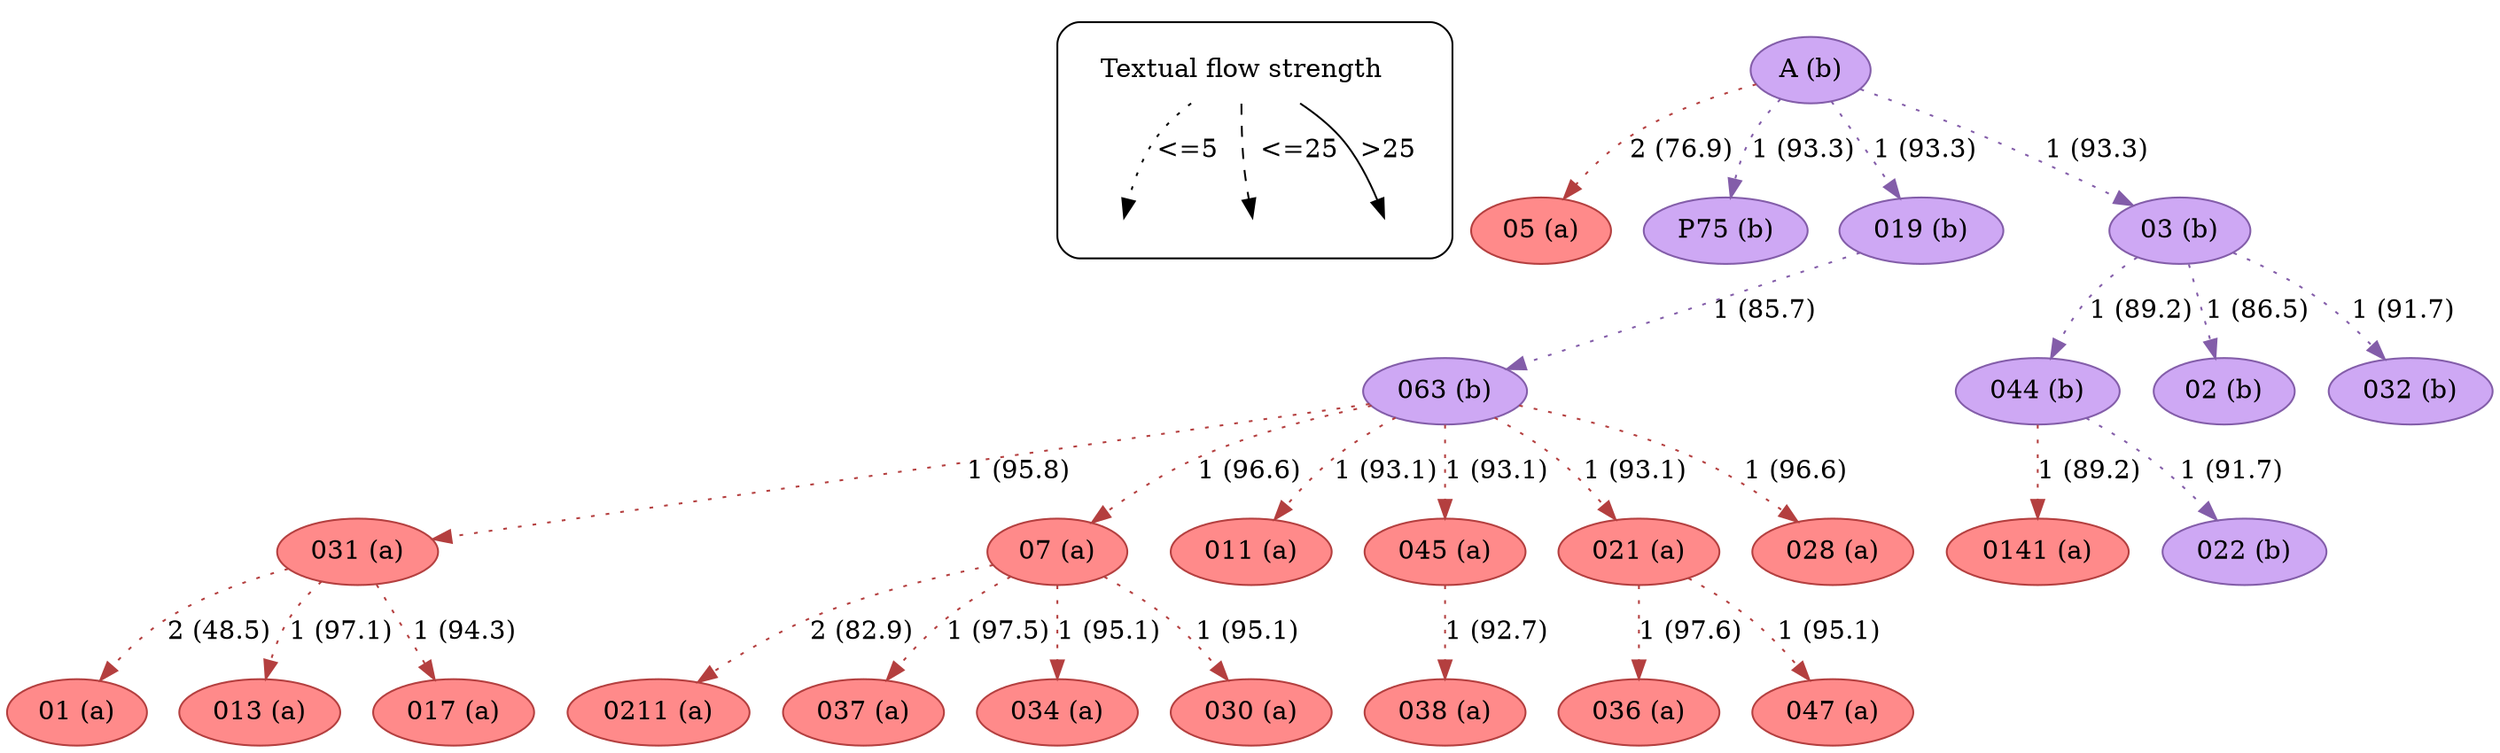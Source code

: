 strict digraph  {
	node [label="\N"];
	subgraph cluster_legend {
		graph [style=rounded];
		leg_s		 [label="Textual flow strength",
			shape=plaintext];
		leg_e1		 [fixedsize=True,
			height=0.2,
			label="",
			style=invis];
		leg_s -> leg_e1		 [label="<=5  ",
			style=dotted];
		leg_e2		 [fixedsize=True,
			height=0.2,
			label="",
			style=invis];
		leg_s -> leg_e2		 [label="  <=25",
			style=dashed];
		leg_e3		 [fixedsize=True,
			height=0.2,
			label="",
			style=invis];
		leg_s -> leg_e3		 [label=">25",
			style=solid];
	}
	031	 [color="#b43f3f",
		fillcolor="#FF8A8A",
		label="031 (a)",
		style=filled];
	01	 [color="#b43f3f",
		fillcolor="#FF8A8A",
		label="01 (a)",
		style=filled];
	031 -> 01	 [color="#b43f3f",
		label="2 (48.5)",
		style=dotted];
	013	 [color="#b43f3f",
		fillcolor="#FF8A8A",
		label="013 (a)",
		style=filled];
	031 -> 013	 [color="#b43f3f",
		label="1 (97.1)",
		style=dotted];
	017	 [color="#b43f3f",
		fillcolor="#FF8A8A",
		label="017 (a)",
		style=filled];
	031 -> 017	 [color="#b43f3f",
		label="1 (94.3)",
		style=dotted];
	063	 [color="#835da9",
		fillcolor="#CEA8F4",
		label="063 (b)",
		style=filled];
	063 -> 031	 [color="#b43f3f",
		label="1 (95.8)",
		style=dotted];
	07	 [color="#b43f3f",
		fillcolor="#FF8A8A",
		label="07 (a)",
		style=filled];
	063 -> 07	 [color="#b43f3f",
		label="1 (96.6)",
		style=dotted];
	011	 [color="#b43f3f",
		fillcolor="#FF8A8A",
		label="011 (a)",
		style=filled];
	063 -> 011	 [color="#b43f3f",
		label="1 (93.1)",
		style=dotted];
	045	 [color="#b43f3f",
		fillcolor="#FF8A8A",
		label="045 (a)",
		style=filled];
	063 -> 045	 [color="#b43f3f",
		label="1 (93.1)",
		style=dotted];
	021	 [color="#b43f3f",
		fillcolor="#FF8A8A",
		label="021 (a)",
		style=filled];
	063 -> 021	 [color="#b43f3f",
		label="1 (93.1)",
		style=dotted];
	028	 [color="#b43f3f",
		fillcolor="#FF8A8A",
		label="028 (a)",
		style=filled];
	063 -> 028	 [color="#b43f3f",
		label="1 (96.6)",
		style=dotted];
	0211	 [color="#b43f3f",
		fillcolor="#FF8A8A",
		label="0211 (a)",
		style=filled];
	07 -> 0211	 [color="#b43f3f",
		label="2 (82.9)",
		style=dotted];
	037	 [color="#b43f3f",
		fillcolor="#FF8A8A",
		label="037 (a)",
		style=filled];
	07 -> 037	 [color="#b43f3f",
		label="1 (97.5)",
		style=dotted];
	034	 [color="#b43f3f",
		fillcolor="#FF8A8A",
		label="034 (a)",
		style=filled];
	07 -> 034	 [color="#b43f3f",
		label="1 (95.1)",
		style=dotted];
	030	 [color="#b43f3f",
		fillcolor="#FF8A8A",
		label="030 (a)",
		style=filled];
	07 -> 030	 [color="#b43f3f",
		label="1 (95.1)",
		style=dotted];
	038	 [color="#b43f3f",
		fillcolor="#FF8A8A",
		label="038 (a)",
		style=filled];
	045 -> 038	 [color="#b43f3f",
		label="1 (92.7)",
		style=dotted];
	036	 [color="#b43f3f",
		fillcolor="#FF8A8A",
		label="036 (a)",
		style=filled];
	021 -> 036	 [color="#b43f3f",
		label="1 (97.6)",
		style=dotted];
	047	 [color="#b43f3f",
		fillcolor="#FF8A8A",
		label="047 (a)",
		style=filled];
	021 -> 047	 [color="#b43f3f",
		label="1 (95.1)",
		style=dotted];
	044	 [color="#835da9",
		fillcolor="#CEA8F4",
		label="044 (b)",
		style=filled];
	0141	 [color="#b43f3f",
		fillcolor="#FF8A8A",
		label="0141 (a)",
		style=filled];
	044 -> 0141	 [color="#b43f3f",
		label="1 (89.2)",
		style=dotted];
	022	 [color="#835da9",
		fillcolor="#CEA8F4",
		label="022 (b)",
		style=filled];
	044 -> 022	 [color="#835da9",
		label="1 (91.7)",
		style=dotted];
	A	 [color="#835da9",
		fillcolor="#CEA8F4",
		label="A (b)",
		style=filled];
	05	 [color="#b43f3f",
		fillcolor="#FF8A8A",
		label="05 (a)",
		style=filled];
	A -> 05	 [color="#b43f3f",
		label="2 (76.9)",
		style=dotted];
	P75	 [color="#835da9",
		fillcolor="#CEA8F4",
		label="P75 (b)",
		style=filled];
	A -> P75	 [color="#835da9",
		label="1 (93.3)",
		style=dotted];
	019	 [color="#835da9",
		fillcolor="#CEA8F4",
		label="019 (b)",
		style=filled];
	A -> 019	 [color="#835da9",
		label="1 (93.3)",
		style=dotted];
	03	 [color="#835da9",
		fillcolor="#CEA8F4",
		label="03 (b)",
		style=filled];
	A -> 03	 [color="#835da9",
		label="1 (93.3)",
		style=dotted];
	019 -> 063	 [color="#835da9",
		label="1 (85.7)",
		style=dotted];
	03 -> 044	 [color="#835da9",
		label="1 (89.2)",
		style=dotted];
	02	 [color="#835da9",
		fillcolor="#CEA8F4",
		label="02 (b)",
		style=filled];
	03 -> 02	 [color="#835da9",
		label="1 (86.5)",
		style=dotted];
	032	 [color="#835da9",
		fillcolor="#CEA8F4",
		label="032 (b)",
		style=filled];
	03 -> 032	 [color="#835da9",
		label="1 (91.7)",
		style=dotted];
}
